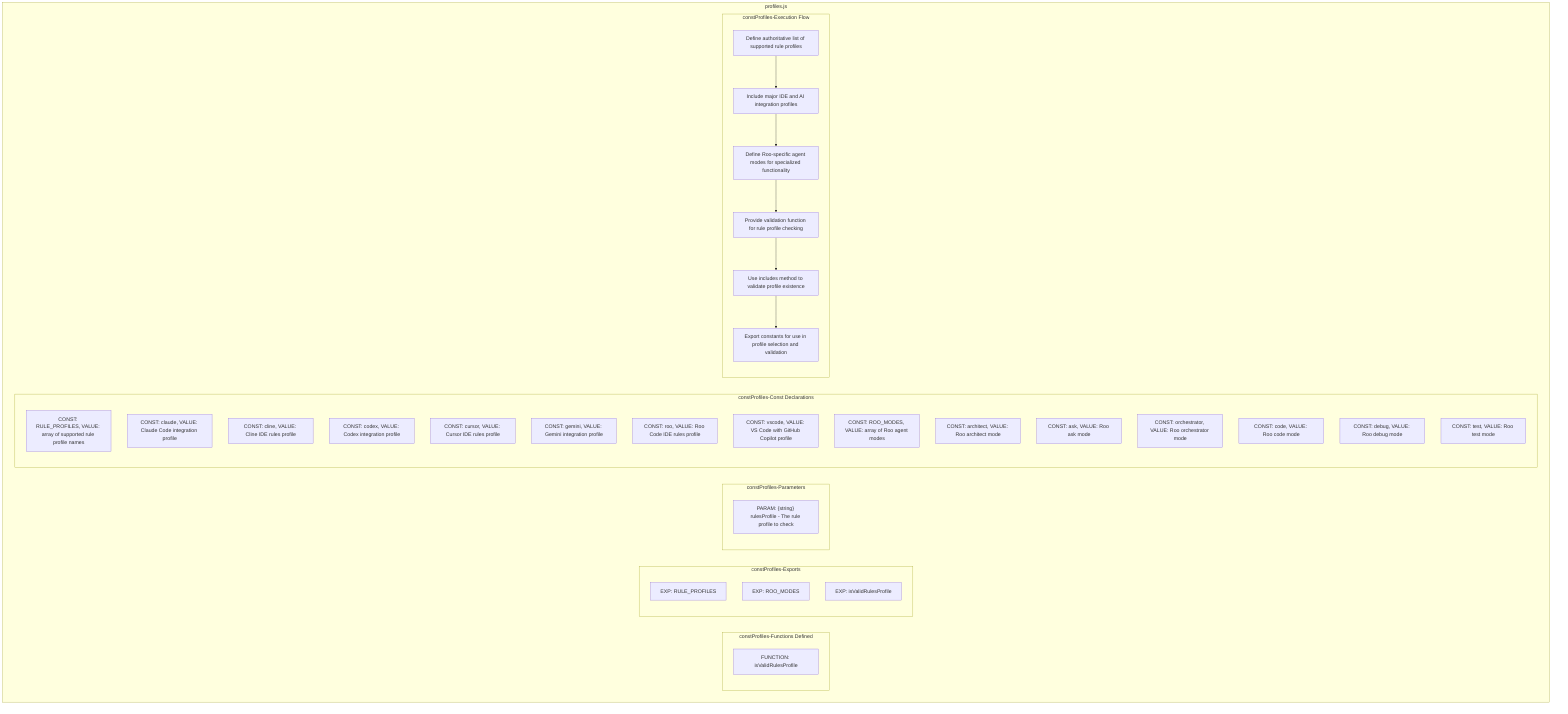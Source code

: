 flowchart TB
    subgraph constProfiles-FunctionsDefined["constProfiles-Functions Defined"]
        FU1["FUNCTION: isValidRulesProfile"]
    end
    
    subgraph constProfiles-Exports["constProfiles-Exports"]
        E1["EXP: RULE_PROFILES"]
        E2["EXP: ROO_MODES"]
        E3["EXP: isValidRulesProfile"]
    end
    
    subgraph constProfiles-Parameters["constProfiles-Parameters"]
        P1["PARAM: {string} rulesProfile - The rule profile to check"]
    end
    
    subgraph constProfiles-Constants["constProfiles-Const Declarations"]
        C1["CONST: RULE_PROFILES, VALUE: array of supported rule profile names"]
        C2["CONST: claude, VALUE: Claude Code integration profile"]
        C3["CONST: cline, VALUE: Cline IDE rules profile"]
        C4["CONST: codex, VALUE: Codex integration profile"]
        C5["CONST: cursor, VALUE: Cursor IDE rules profile"]
        C6["CONST: gemini, VALUE: Gemini integration profile"]
        C7["CONST: roo, VALUE: Roo Code IDE rules profile"]
        C8["CONST: vscode, VALUE: VS Code with GitHub Copilot profile"]
        C9["CONST: ROO_MODES, VALUE: array of Roo agent modes"]
        C10["CONST: architect, VALUE: Roo architect mode"]
        C11["CONST: ask, VALUE: Roo ask mode"]
        C12["CONST: orchestrator, VALUE: Roo orchestrator mode"]
        C13["CONST: code, VALUE: Roo code mode"]
        C14["CONST: debug, VALUE: Roo debug mode"]
        C15["CONST: test, VALUE: Roo test mode"]
    end
    
    subgraph constProfiles-ExecutionFlow["constProfiles-Execution Flow"]
        FL1["Define authoritative list of supported rule profiles"]
        FL2["Include major IDE and AI integration profiles"]
        FL3["Define Roo-specific agent modes for specialized functionality"]
        FL4["Provide validation function for rule profile checking"]
        FL5["Use includes method to validate profile existence"]
        FL6["Export constants for use in profile selection and validation"]
    end
    
    subgraph constProfiles["profiles.js"]
        constProfiles-FunctionsDefined
        constProfiles-Exports
        constProfiles-Parameters
        constProfiles-Constants
        constProfiles-ExecutionFlow
    end
    
    FL1 --> FL2
    FL2 --> FL3
    FL3 --> FL4
    FL4 --> FL5
    FL5 --> FL6